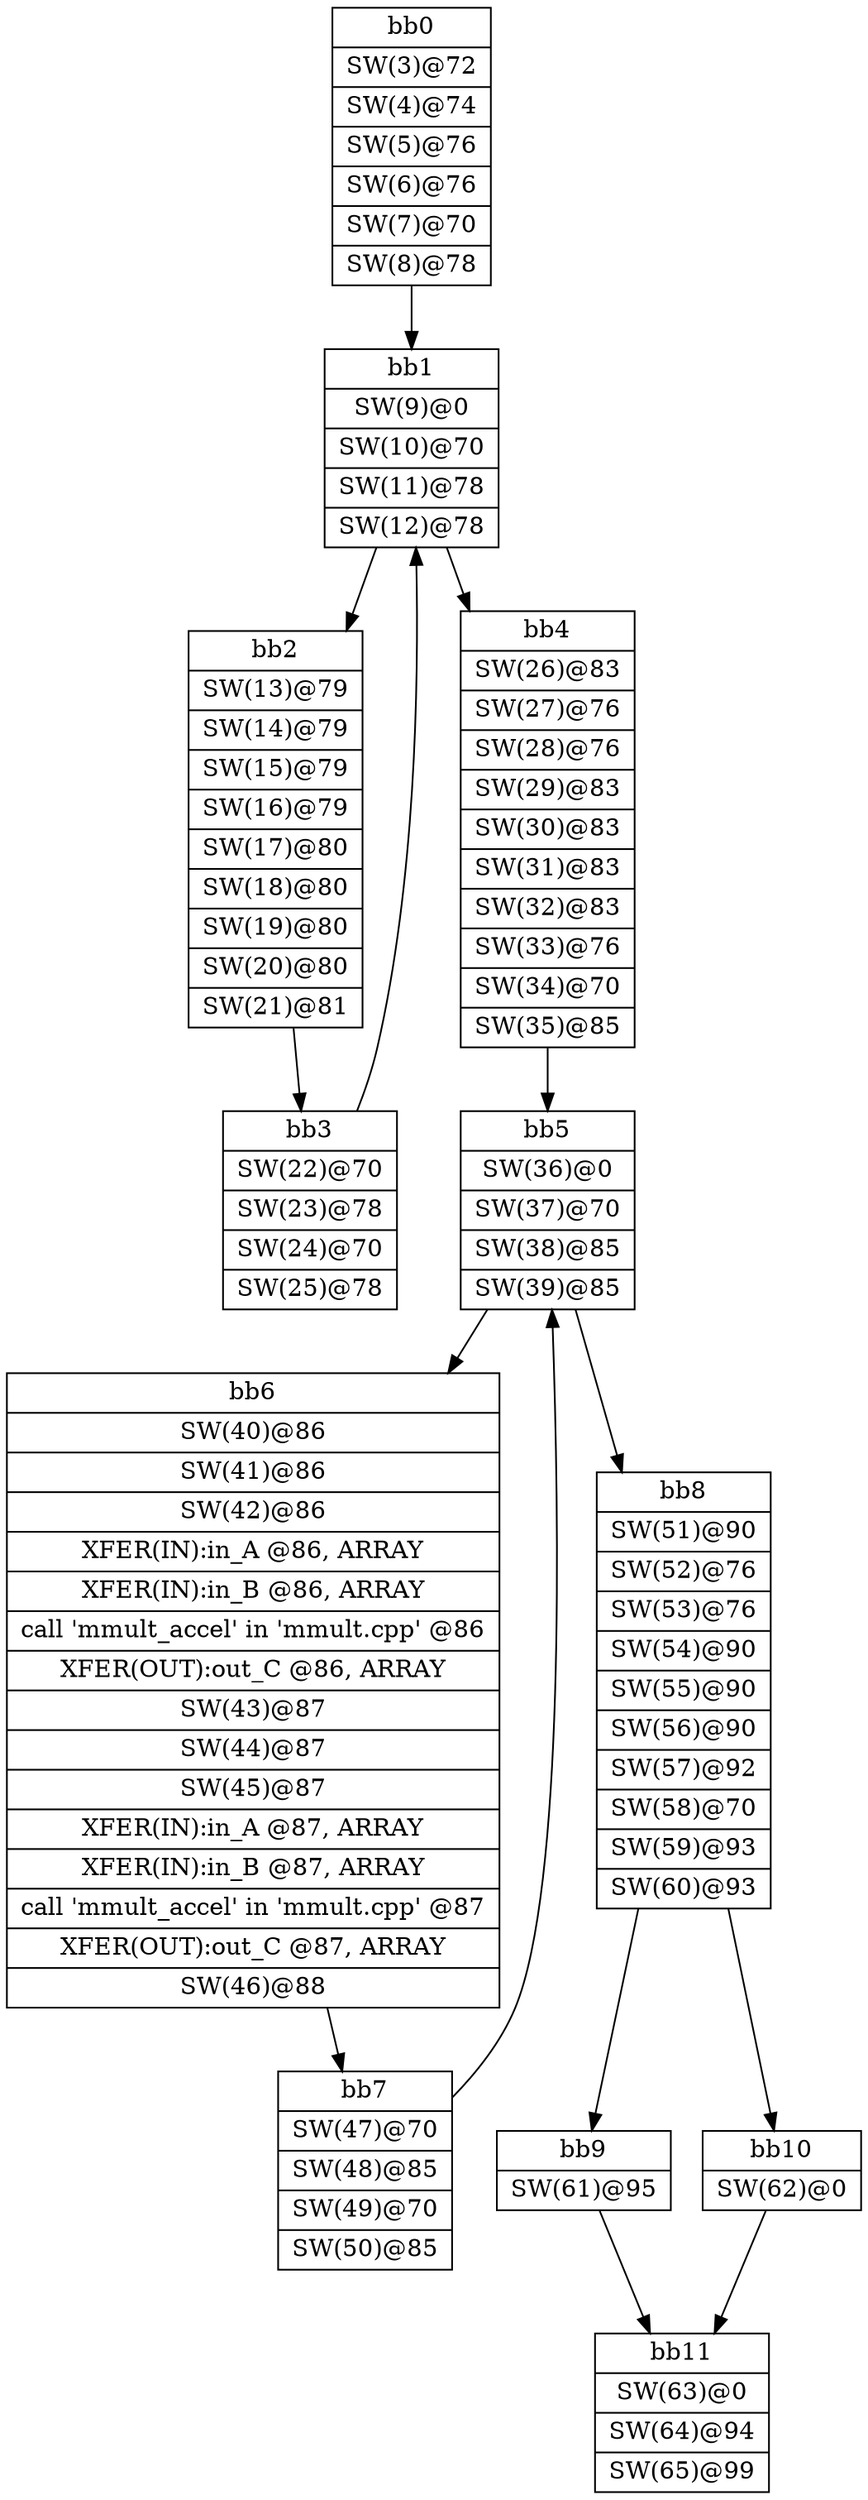 digraph CDFG {
node [shape=record];
bb0 [shape=record, label = "{bb0|<x0x2e72a30>SW(3)@72\n|<x0x2e74240>SW(4)@74\n|<x0x2e76dc0>SW(5)@76\n|<x0x2e76fb0>SW(6)@76\n|<x0x2e74420>SW(7)@70\n|<x0x2e74630>SW(8)@78\n}"];
bb1 [shape=record, label = "{bb1|<x0x2e74950>SW(9)@0\n|<x0x2e74b10>SW(10)@70\n|<x0x2e73110>SW(11)@78\n|<x0x2e73300>SW(12)@78\n}"];
bb2 [shape=record, label = "{bb2|<x0x2e74830>SW(13)@79\n|<x0x2e73870>SW(14)@79\n|<x0x2e73a60>SW(15)@79\n|<x0x2e74ca0>SW(16)@79\n|<x0x2e74e70>SW(17)@80\n|<x0x2e75070>SW(18)@80\n|<x0x2e75260>SW(19)@80\n|<x0x2e75460>SW(20)@80\n|<x0x2e75670>SW(21)@81\n}"];
bb3 [shape=record, label = "{bb3|<x0x2e75930>SW(22)@70\n|<x0x2e75ba0>SW(23)@78\n|<x0x2e75d90>SW(24)@70\n|<x0x2e75fa0>SW(25)@78\n}"];
bb4 [shape=record, label = "{bb4|<x0x2e76330>SW(26)@83\n|<x0x2e76560>SW(27)@76\n|<x0x2e76780>SW(28)@76\n|<x0x2e76990>SW(29)@83\n|<x0x2e76b80>SW(30)@83\n|<x0x2e77d50>SW(31)@83\n|<x0x2e77ef0>SW(32)@83\n|<x0x2e780f0>SW(33)@76\n|<x0x2e78300>SW(34)@70\n|<x0x2e78510>SW(35)@85\n}"];
bb5 [shape=record, label = "{bb5|<x0x2e787d0>SW(36)@0\n|<x0x2e789d0>SW(37)@70\n|<x0x2e78be0>SW(38)@85\n|<x0x2e78de0>SW(39)@85\n}"];
bb6 [shape=record, label = "{bb6|<x0x2e790b0>SW(40)@86\n|<x0x2e79310>SW(41)@86\n|<x0x2e79510>SW(42)@86\n|<x0x2e7d420>XFER(IN):in_A @86, ARRAY\n|<x0x2e7d500>XFER(IN):in_B @86, ARRAY\n|<x0x2e6e8b0>call 'mmult_accel' in 'mmult.cpp' @86\n|<x0x2e7d5e0>XFER(OUT):out_C @86, ARRAY\n|<x0x2e79730>SW(43)@87\n|<x0x2e79930>SW(44)@87\n|<x0x2e79b30>SW(45)@87\n|<x0x2e7e230>XFER(IN):in_A @87, ARRAY\n|<x0x2e7e340>XFER(IN):in_B @87, ARRAY\n|<x0x2e6a6f0>call 'mmult_accel' in 'mmult.cpp' @87\n|<x0x2e7e450>XFER(OUT):out_C @87, ARRAY\n|<x0x2e79d50>SW(46)@88\n}"];
bb7 [shape=record, label = "{bb7|<x0x2e7a080>SW(47)@70\n|<x0x2e7a2f0>SW(48)@85\n|<x0x2e7a4e0>SW(49)@70\n|<x0x2e7a6f0>SW(50)@85\n}"];
bb8 [shape=record, label = "{bb8|<x0x2e76260>SW(51)@90\n|<x0x2e7ad60>SW(52)@76\n|<x0x2e7af80>SW(53)@76\n|<x0x2e7b190>SW(54)@90\n|<x0x2e7b380>SW(55)@90\n|<x0x2e7b570>SW(56)@90\n|<x0x2e7b7b0>SW(57)@92\n|<x0x2e7b9b0>SW(58)@70\n|<x0x2e7bbd0>SW(59)@93\n|<x0x2e7bdc0>SW(60)@93\n}"];
bb9 [shape=record, label = "{bb9|<x0x2e7c0d0>SW(61)@95\n}"];
bb10 [shape=record, label = "{bb10|<x0x2e7c3b0>SW(62)@0\n}"];
bb11 [shape=record, label = "{bb11|<x0x2e7c660>SW(63)@0\n|<x0x2e7c850>SW(64)@94\n|<x0x2e7ca50>SW(65)@99\n}"];
bb0 -> bb1
bb1 -> bb2
bb1 -> bb4
bb2 -> bb3
bb3 -> bb1
bb4 -> bb5
bb5 -> bb6
bb5 -> bb8
bb6 -> bb7
bb7 -> bb5
bb8 -> bb10
bb8 -> bb9
bb9 -> bb11
bb10 -> bb11
}
